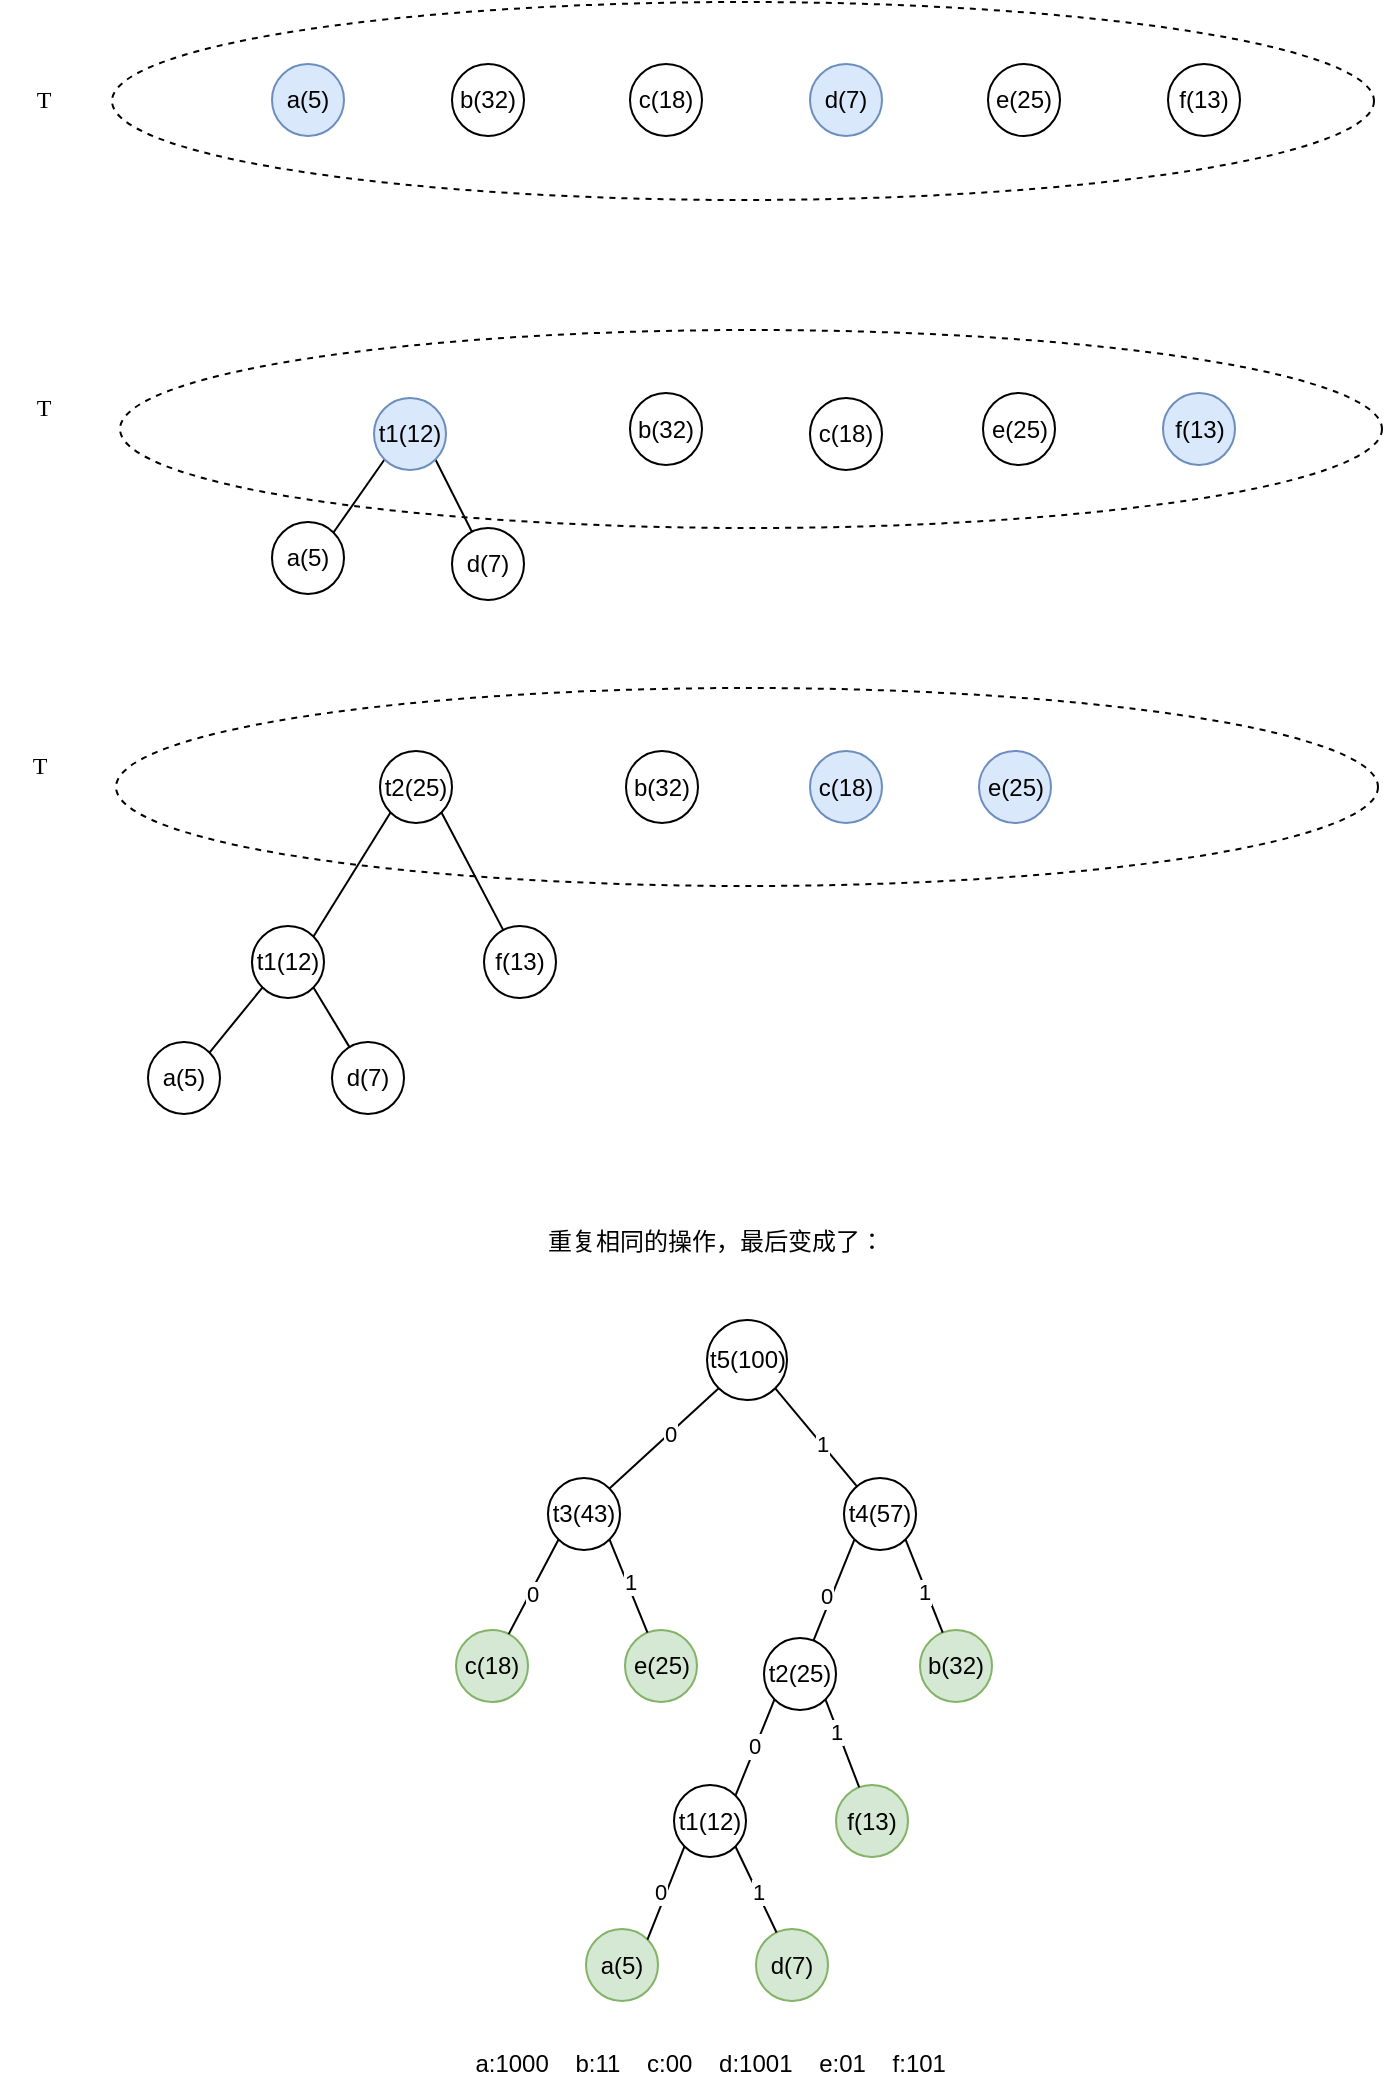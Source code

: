 <mxfile version="14.9.3" type="github">
  <diagram id="xWvH_2XtD0ztX-XZVG8I" name="第 1 页">
    <mxGraphModel dx="919" dy="453" grid="0" gridSize="10" guides="1" tooltips="1" connect="1" arrows="1" fold="1" page="1" pageScale="1" pageWidth="827" pageHeight="1169" math="0" shadow="0">
      <root>
        <mxCell id="0" />
        <mxCell id="1" parent="0" />
        <mxCell id="SGy9ina3q4Tt7oIruu-C-11" value="" style="ellipse;whiteSpace=wrap;html=1;fillColor=none;dashed=1;" vertex="1" parent="1">
          <mxGeometry x="94" y="218" width="631" height="99" as="geometry" />
        </mxCell>
        <mxCell id="SGy9ina3q4Tt7oIruu-C-19" value="" style="ellipse;whiteSpace=wrap;html=1;fillColor=none;dashed=1;" vertex="1" parent="1">
          <mxGeometry x="98" y="382" width="631" height="99" as="geometry" />
        </mxCell>
        <mxCell id="SGy9ina3q4Tt7oIruu-C-1" value="a(5)&lt;br&gt;" style="ellipse;whiteSpace=wrap;html=1;aspect=fixed;fillColor=#dae8fc;strokeColor=#6c8ebf;" vertex="1" parent="1">
          <mxGeometry x="174" y="249" width="36" height="36" as="geometry" />
        </mxCell>
        <mxCell id="SGy9ina3q4Tt7oIruu-C-6" value="b(32)" style="ellipse;whiteSpace=wrap;html=1;aspect=fixed;" vertex="1" parent="1">
          <mxGeometry x="264" y="249" width="36" height="36" as="geometry" />
        </mxCell>
        <mxCell id="SGy9ina3q4Tt7oIruu-C-7" value="c(18)" style="ellipse;whiteSpace=wrap;html=1;aspect=fixed;" vertex="1" parent="1">
          <mxGeometry x="353" y="249" width="36" height="36" as="geometry" />
        </mxCell>
        <mxCell id="SGy9ina3q4Tt7oIruu-C-8" value="d(7)" style="ellipse;whiteSpace=wrap;html=1;aspect=fixed;fillColor=#dae8fc;strokeColor=#6c8ebf;" vertex="1" parent="1">
          <mxGeometry x="443" y="249" width="36" height="36" as="geometry" />
        </mxCell>
        <mxCell id="SGy9ina3q4Tt7oIruu-C-9" value="e(25)" style="ellipse;whiteSpace=wrap;html=1;aspect=fixed;" vertex="1" parent="1">
          <mxGeometry x="532" y="249" width="36" height="36" as="geometry" />
        </mxCell>
        <mxCell id="SGy9ina3q4Tt7oIruu-C-10" value="f(13)" style="ellipse;whiteSpace=wrap;html=1;aspect=fixed;" vertex="1" parent="1">
          <mxGeometry x="622" y="249" width="36" height="36" as="geometry" />
        </mxCell>
        <mxCell id="SGy9ina3q4Tt7oIruu-C-12" value="&lt;font face=&quot;Comic Sans MS&quot;&gt;T&lt;/font&gt;" style="text;html=1;strokeColor=none;fillColor=none;align=center;verticalAlign=middle;whiteSpace=wrap;rounded=0;dashed=1;" vertex="1" parent="1">
          <mxGeometry x="40" y="257" width="40" height="20" as="geometry" />
        </mxCell>
        <mxCell id="SGy9ina3q4Tt7oIruu-C-13" value="a(5)&lt;br&gt;" style="ellipse;whiteSpace=wrap;html=1;aspect=fixed;" vertex="1" parent="1">
          <mxGeometry x="174" y="478" width="36" height="36" as="geometry" />
        </mxCell>
        <mxCell id="SGy9ina3q4Tt7oIruu-C-14" value="b(32)" style="ellipse;whiteSpace=wrap;html=1;aspect=fixed;" vertex="1" parent="1">
          <mxGeometry x="353" y="413.5" width="36" height="36" as="geometry" />
        </mxCell>
        <mxCell id="SGy9ina3q4Tt7oIruu-C-15" value="c(18)" style="ellipse;whiteSpace=wrap;html=1;aspect=fixed;" vertex="1" parent="1">
          <mxGeometry x="443" y="416" width="36" height="36" as="geometry" />
        </mxCell>
        <mxCell id="SGy9ina3q4Tt7oIruu-C-16" value="d(7)" style="ellipse;whiteSpace=wrap;html=1;aspect=fixed;" vertex="1" parent="1">
          <mxGeometry x="264" y="481" width="36" height="36" as="geometry" />
        </mxCell>
        <mxCell id="SGy9ina3q4Tt7oIruu-C-17" value="e(25)" style="ellipse;whiteSpace=wrap;html=1;aspect=fixed;" vertex="1" parent="1">
          <mxGeometry x="529.5" y="413.5" width="36" height="36" as="geometry" />
        </mxCell>
        <mxCell id="SGy9ina3q4Tt7oIruu-C-18" value="f(13)" style="ellipse;whiteSpace=wrap;html=1;aspect=fixed;fillColor=#dae8fc;strokeColor=#6c8ebf;" vertex="1" parent="1">
          <mxGeometry x="619.5" y="413.5" width="36" height="36" as="geometry" />
        </mxCell>
        <mxCell id="SGy9ina3q4Tt7oIruu-C-20" value="&lt;font face=&quot;Comic Sans MS&quot;&gt;T&lt;/font&gt;" style="text;html=1;strokeColor=none;fillColor=none;align=center;verticalAlign=middle;whiteSpace=wrap;rounded=0;dashed=1;" vertex="1" parent="1">
          <mxGeometry x="40" y="411" width="40" height="20" as="geometry" />
        </mxCell>
        <mxCell id="SGy9ina3q4Tt7oIruu-C-22" style="rounded=0;orthogonalLoop=1;jettySize=auto;html=1;exitX=0;exitY=1;exitDx=0;exitDy=0;entryX=1;entryY=0;entryDx=0;entryDy=0;startArrow=none;startFill=0;endArrow=none;endFill=0;" edge="1" parent="1" source="SGy9ina3q4Tt7oIruu-C-21" target="SGy9ina3q4Tt7oIruu-C-13">
          <mxGeometry relative="1" as="geometry" />
        </mxCell>
        <mxCell id="SGy9ina3q4Tt7oIruu-C-23" style="edgeStyle=none;rounded=0;orthogonalLoop=1;jettySize=auto;html=1;exitX=1;exitY=1;exitDx=0;exitDy=0;startArrow=none;startFill=0;endArrow=none;endFill=0;" edge="1" parent="1" source="SGy9ina3q4Tt7oIruu-C-21" target="SGy9ina3q4Tt7oIruu-C-16">
          <mxGeometry relative="1" as="geometry" />
        </mxCell>
        <mxCell id="SGy9ina3q4Tt7oIruu-C-21" value="t1(12)" style="ellipse;whiteSpace=wrap;html=1;aspect=fixed;fillColor=#dae8fc;strokeColor=#6c8ebf;" vertex="1" parent="1">
          <mxGeometry x="225" y="416" width="36" height="36" as="geometry" />
        </mxCell>
        <mxCell id="SGy9ina3q4Tt7oIruu-C-24" value="" style="ellipse;whiteSpace=wrap;html=1;fillColor=none;dashed=1;" vertex="1" parent="1">
          <mxGeometry x="96" y="561" width="631" height="99" as="geometry" />
        </mxCell>
        <mxCell id="SGy9ina3q4Tt7oIruu-C-25" value="a(5)&lt;br&gt;" style="ellipse;whiteSpace=wrap;html=1;aspect=fixed;" vertex="1" parent="1">
          <mxGeometry x="112" y="738" width="36" height="36" as="geometry" />
        </mxCell>
        <mxCell id="SGy9ina3q4Tt7oIruu-C-26" value="b(32)" style="ellipse;whiteSpace=wrap;html=1;aspect=fixed;" vertex="1" parent="1">
          <mxGeometry x="351" y="592.5" width="36" height="36" as="geometry" />
        </mxCell>
        <mxCell id="SGy9ina3q4Tt7oIruu-C-27" value="c(18)" style="ellipse;whiteSpace=wrap;html=1;aspect=fixed;fillColor=#dae8fc;strokeColor=#6c8ebf;" vertex="1" parent="1">
          <mxGeometry x="443" y="592.5" width="36" height="36" as="geometry" />
        </mxCell>
        <mxCell id="SGy9ina3q4Tt7oIruu-C-28" value="d(7)" style="ellipse;whiteSpace=wrap;html=1;aspect=fixed;" vertex="1" parent="1">
          <mxGeometry x="204" y="738" width="36" height="36" as="geometry" />
        </mxCell>
        <mxCell id="SGy9ina3q4Tt7oIruu-C-29" value="e(25)" style="ellipse;whiteSpace=wrap;html=1;aspect=fixed;fillColor=#dae8fc;strokeColor=#6c8ebf;" vertex="1" parent="1">
          <mxGeometry x="527.5" y="592.5" width="36" height="36" as="geometry" />
        </mxCell>
        <mxCell id="SGy9ina3q4Tt7oIruu-C-30" value="f(13)" style="ellipse;whiteSpace=wrap;html=1;aspect=fixed;" vertex="1" parent="1">
          <mxGeometry x="280" y="680" width="36" height="36" as="geometry" />
        </mxCell>
        <mxCell id="SGy9ina3q4Tt7oIruu-C-31" value="&lt;font face=&quot;Comic Sans MS&quot;&gt;T&lt;/font&gt;" style="text;html=1;strokeColor=none;fillColor=none;align=center;verticalAlign=middle;whiteSpace=wrap;rounded=0;dashed=1;" vertex="1" parent="1">
          <mxGeometry x="38" y="590" width="40" height="20" as="geometry" />
        </mxCell>
        <mxCell id="SGy9ina3q4Tt7oIruu-C-32" style="rounded=0;orthogonalLoop=1;jettySize=auto;html=1;exitX=0;exitY=1;exitDx=0;exitDy=0;entryX=1;entryY=0;entryDx=0;entryDy=0;startArrow=none;startFill=0;endArrow=none;endFill=0;" edge="1" parent="1" source="SGy9ina3q4Tt7oIruu-C-34" target="SGy9ina3q4Tt7oIruu-C-25">
          <mxGeometry relative="1" as="geometry" />
        </mxCell>
        <mxCell id="SGy9ina3q4Tt7oIruu-C-33" style="edgeStyle=none;rounded=0;orthogonalLoop=1;jettySize=auto;html=1;exitX=1;exitY=1;exitDx=0;exitDy=0;startArrow=none;startFill=0;endArrow=none;endFill=0;" edge="1" parent="1" source="SGy9ina3q4Tt7oIruu-C-34" target="SGy9ina3q4Tt7oIruu-C-28">
          <mxGeometry relative="1" as="geometry" />
        </mxCell>
        <mxCell id="SGy9ina3q4Tt7oIruu-C-34" value="t1(12)" style="ellipse;whiteSpace=wrap;html=1;aspect=fixed;" vertex="1" parent="1">
          <mxGeometry x="164" y="680" width="36" height="36" as="geometry" />
        </mxCell>
        <mxCell id="SGy9ina3q4Tt7oIruu-C-47" style="edgeStyle=none;rounded=0;orthogonalLoop=1;jettySize=auto;html=1;exitX=0;exitY=1;exitDx=0;exitDy=0;entryX=1;entryY=0;entryDx=0;entryDy=0;startArrow=none;startFill=0;endArrow=none;endFill=0;" edge="1" parent="1" source="SGy9ina3q4Tt7oIruu-C-46" target="SGy9ina3q4Tt7oIruu-C-34">
          <mxGeometry relative="1" as="geometry" />
        </mxCell>
        <mxCell id="SGy9ina3q4Tt7oIruu-C-48" style="edgeStyle=none;rounded=0;orthogonalLoop=1;jettySize=auto;html=1;exitX=1;exitY=1;exitDx=0;exitDy=0;startArrow=none;startFill=0;endArrow=none;endFill=0;" edge="1" parent="1" source="SGy9ina3q4Tt7oIruu-C-46" target="SGy9ina3q4Tt7oIruu-C-30">
          <mxGeometry relative="1" as="geometry" />
        </mxCell>
        <mxCell id="SGy9ina3q4Tt7oIruu-C-46" value="t2(25)" style="ellipse;whiteSpace=wrap;html=1;aspect=fixed;" vertex="1" parent="1">
          <mxGeometry x="228" y="592.5" width="36" height="36" as="geometry" />
        </mxCell>
        <mxCell id="SGy9ina3q4Tt7oIruu-C-49" value="重复相同的操作，最后变成了：" style="text;html=1;strokeColor=none;fillColor=none;align=center;verticalAlign=middle;whiteSpace=wrap;rounded=0;dashed=1;" vertex="1" parent="1">
          <mxGeometry x="304" y="828" width="184" height="20" as="geometry" />
        </mxCell>
        <mxCell id="SGy9ina3q4Tt7oIruu-C-50" value="a(5)&lt;br&gt;" style="ellipse;whiteSpace=wrap;html=1;aspect=fixed;fillColor=#d5e8d4;strokeColor=#82b366;" vertex="1" parent="1">
          <mxGeometry x="331" y="1181.5" width="36" height="36" as="geometry" />
        </mxCell>
        <mxCell id="SGy9ina3q4Tt7oIruu-C-51" value="b(32)" style="ellipse;whiteSpace=wrap;html=1;aspect=fixed;fillColor=#d5e8d4;strokeColor=#82b366;" vertex="1" parent="1">
          <mxGeometry x="498" y="1032" width="36" height="36" as="geometry" />
        </mxCell>
        <mxCell id="SGy9ina3q4Tt7oIruu-C-52" value="c(18)" style="ellipse;whiteSpace=wrap;html=1;aspect=fixed;fillColor=#d5e8d4;strokeColor=#82b366;" vertex="1" parent="1">
          <mxGeometry x="266" y="1032" width="36" height="36" as="geometry" />
        </mxCell>
        <mxCell id="SGy9ina3q4Tt7oIruu-C-53" value="d(7)" style="ellipse;whiteSpace=wrap;html=1;aspect=fixed;fillColor=#d5e8d4;strokeColor=#82b366;" vertex="1" parent="1">
          <mxGeometry x="416" y="1181.5" width="36" height="36" as="geometry" />
        </mxCell>
        <mxCell id="SGy9ina3q4Tt7oIruu-C-54" value="e(25)" style="ellipse;whiteSpace=wrap;html=1;aspect=fixed;fillColor=#d5e8d4;strokeColor=#82b366;" vertex="1" parent="1">
          <mxGeometry x="350.5" y="1032" width="36" height="36" as="geometry" />
        </mxCell>
        <mxCell id="SGy9ina3q4Tt7oIruu-C-55" value="f(13)" style="ellipse;whiteSpace=wrap;html=1;aspect=fixed;fillColor=#d5e8d4;strokeColor=#82b366;" vertex="1" parent="1">
          <mxGeometry x="456" y="1109.5" width="36" height="36" as="geometry" />
        </mxCell>
        <mxCell id="SGy9ina3q4Tt7oIruu-C-61" style="edgeStyle=none;rounded=0;orthogonalLoop=1;jettySize=auto;html=1;exitX=0;exitY=1;exitDx=0;exitDy=0;entryX=1;entryY=0;entryDx=0;entryDy=0;startArrow=none;startFill=0;endArrow=none;endFill=0;" edge="1" parent="1" source="SGy9ina3q4Tt7oIruu-C-56" target="SGy9ina3q4Tt7oIruu-C-50">
          <mxGeometry relative="1" as="geometry" />
        </mxCell>
        <mxCell id="SGy9ina3q4Tt7oIruu-C-78" value="0" style="edgeLabel;html=1;align=center;verticalAlign=middle;resizable=0;points=[];" vertex="1" connectable="0" parent="SGy9ina3q4Tt7oIruu-C-61">
          <mxGeometry x="0.021" y="-3" relative="1" as="geometry">
            <mxPoint as="offset" />
          </mxGeometry>
        </mxCell>
        <mxCell id="SGy9ina3q4Tt7oIruu-C-62" style="edgeStyle=none;rounded=0;orthogonalLoop=1;jettySize=auto;html=1;exitX=1;exitY=1;exitDx=0;exitDy=0;startArrow=none;startFill=0;endArrow=none;endFill=0;" edge="1" parent="1" source="SGy9ina3q4Tt7oIruu-C-56" target="SGy9ina3q4Tt7oIruu-C-53">
          <mxGeometry relative="1" as="geometry" />
        </mxCell>
        <mxCell id="SGy9ina3q4Tt7oIruu-C-77" value="1" style="edgeLabel;html=1;align=center;verticalAlign=middle;resizable=0;points=[];" vertex="1" connectable="0" parent="SGy9ina3q4Tt7oIruu-C-62">
          <mxGeometry x="0.054" relative="1" as="geometry">
            <mxPoint as="offset" />
          </mxGeometry>
        </mxCell>
        <mxCell id="SGy9ina3q4Tt7oIruu-C-56" value="t1(12)" style="ellipse;whiteSpace=wrap;html=1;aspect=fixed;" vertex="1" parent="1">
          <mxGeometry x="375" y="1109.5" width="36" height="36" as="geometry" />
        </mxCell>
        <mxCell id="SGy9ina3q4Tt7oIruu-C-59" style="edgeStyle=none;rounded=0;orthogonalLoop=1;jettySize=auto;html=1;exitX=0;exitY=1;exitDx=0;exitDy=0;entryX=1;entryY=0;entryDx=0;entryDy=0;startArrow=none;startFill=0;endArrow=none;endFill=0;" edge="1" parent="1" source="SGy9ina3q4Tt7oIruu-C-57" target="SGy9ina3q4Tt7oIruu-C-56">
          <mxGeometry relative="1" as="geometry" />
        </mxCell>
        <mxCell id="SGy9ina3q4Tt7oIruu-C-79" value="0" style="edgeLabel;html=1;align=center;verticalAlign=middle;resizable=0;points=[];" vertex="1" connectable="0" parent="SGy9ina3q4Tt7oIruu-C-59">
          <mxGeometry x="-0.031" y="-1" relative="1" as="geometry">
            <mxPoint as="offset" />
          </mxGeometry>
        </mxCell>
        <mxCell id="SGy9ina3q4Tt7oIruu-C-60" style="edgeStyle=none;rounded=0;orthogonalLoop=1;jettySize=auto;html=1;exitX=1;exitY=1;exitDx=0;exitDy=0;startArrow=none;startFill=0;endArrow=none;endFill=0;" edge="1" parent="1" source="SGy9ina3q4Tt7oIruu-C-57" target="SGy9ina3q4Tt7oIruu-C-55">
          <mxGeometry relative="1" as="geometry" />
        </mxCell>
        <mxCell id="SGy9ina3q4Tt7oIruu-C-76" value="1" style="edgeLabel;html=1;align=center;verticalAlign=middle;resizable=0;points=[];" vertex="1" connectable="0" parent="SGy9ina3q4Tt7oIruu-C-60">
          <mxGeometry x="-0.269" y="-1" relative="1" as="geometry">
            <mxPoint as="offset" />
          </mxGeometry>
        </mxCell>
        <mxCell id="SGy9ina3q4Tt7oIruu-C-57" value="t2(25)" style="ellipse;whiteSpace=wrap;html=1;aspect=fixed;" vertex="1" parent="1">
          <mxGeometry x="420" y="1036" width="36" height="36" as="geometry" />
        </mxCell>
        <mxCell id="SGy9ina3q4Tt7oIruu-C-63" style="edgeStyle=none;rounded=0;orthogonalLoop=1;jettySize=auto;html=1;exitX=0;exitY=1;exitDx=0;exitDy=0;startArrow=none;startFill=0;endArrow=none;endFill=0;" edge="1" parent="1" source="SGy9ina3q4Tt7oIruu-C-58" target="SGy9ina3q4Tt7oIruu-C-52">
          <mxGeometry relative="1" as="geometry" />
        </mxCell>
        <mxCell id="SGy9ina3q4Tt7oIruu-C-73" value="0" style="edgeLabel;html=1;align=center;verticalAlign=middle;resizable=0;points=[];" vertex="1" connectable="0" parent="SGy9ina3q4Tt7oIruu-C-63">
          <mxGeometry x="0.117" y="1" relative="1" as="geometry">
            <mxPoint as="offset" />
          </mxGeometry>
        </mxCell>
        <mxCell id="SGy9ina3q4Tt7oIruu-C-64" style="edgeStyle=none;rounded=0;orthogonalLoop=1;jettySize=auto;html=1;exitX=1;exitY=1;exitDx=0;exitDy=0;startArrow=none;startFill=0;endArrow=none;endFill=0;" edge="1" parent="1" source="SGy9ina3q4Tt7oIruu-C-58" target="SGy9ina3q4Tt7oIruu-C-54">
          <mxGeometry relative="1" as="geometry" />
        </mxCell>
        <mxCell id="SGy9ina3q4Tt7oIruu-C-74" value="1" style="edgeLabel;html=1;align=center;verticalAlign=middle;resizable=0;points=[];" vertex="1" connectable="0" parent="SGy9ina3q4Tt7oIruu-C-64">
          <mxGeometry x="-0.061" y="1" relative="1" as="geometry">
            <mxPoint as="offset" />
          </mxGeometry>
        </mxCell>
        <mxCell id="SGy9ina3q4Tt7oIruu-C-58" value="t3(43)" style="ellipse;whiteSpace=wrap;html=1;aspect=fixed;" vertex="1" parent="1">
          <mxGeometry x="312" y="956" width="36" height="36" as="geometry" />
        </mxCell>
        <mxCell id="SGy9ina3q4Tt7oIruu-C-66" style="edgeStyle=none;rounded=0;orthogonalLoop=1;jettySize=auto;html=1;exitX=0;exitY=1;exitDx=0;exitDy=0;startArrow=none;startFill=0;endArrow=none;endFill=0;" edge="1" parent="1" source="SGy9ina3q4Tt7oIruu-C-65" target="SGy9ina3q4Tt7oIruu-C-57">
          <mxGeometry relative="1" as="geometry" />
        </mxCell>
        <mxCell id="SGy9ina3q4Tt7oIruu-C-80" value="0" style="edgeLabel;html=1;align=center;verticalAlign=middle;resizable=0;points=[];" vertex="1" connectable="0" parent="SGy9ina3q4Tt7oIruu-C-66">
          <mxGeometry x="0.134" y="-3" relative="1" as="geometry">
            <mxPoint as="offset" />
          </mxGeometry>
        </mxCell>
        <mxCell id="SGy9ina3q4Tt7oIruu-C-67" style="edgeStyle=none;rounded=0;orthogonalLoop=1;jettySize=auto;html=1;exitX=1;exitY=1;exitDx=0;exitDy=0;startArrow=none;startFill=0;endArrow=none;endFill=0;" edge="1" parent="1" source="SGy9ina3q4Tt7oIruu-C-65" target="SGy9ina3q4Tt7oIruu-C-51">
          <mxGeometry relative="1" as="geometry" />
        </mxCell>
        <mxCell id="SGy9ina3q4Tt7oIruu-C-75" value="1" style="edgeLabel;html=1;align=center;verticalAlign=middle;resizable=0;points=[];" vertex="1" connectable="0" parent="SGy9ina3q4Tt7oIruu-C-67">
          <mxGeometry x="0.091" y="-1" relative="1" as="geometry">
            <mxPoint as="offset" />
          </mxGeometry>
        </mxCell>
        <mxCell id="SGy9ina3q4Tt7oIruu-C-65" value="t4(57)" style="ellipse;whiteSpace=wrap;html=1;aspect=fixed;" vertex="1" parent="1">
          <mxGeometry x="460" y="956" width="36" height="36" as="geometry" />
        </mxCell>
        <mxCell id="SGy9ina3q4Tt7oIruu-C-69" style="edgeStyle=none;rounded=0;orthogonalLoop=1;jettySize=auto;html=1;exitX=0;exitY=1;exitDx=0;exitDy=0;entryX=1;entryY=0;entryDx=0;entryDy=0;startArrow=none;startFill=0;endArrow=none;endFill=0;" edge="1" parent="1" source="SGy9ina3q4Tt7oIruu-C-68" target="SGy9ina3q4Tt7oIruu-C-58">
          <mxGeometry relative="1" as="geometry" />
        </mxCell>
        <mxCell id="SGy9ina3q4Tt7oIruu-C-71" value="0" style="edgeLabel;html=1;align=center;verticalAlign=middle;resizable=0;points=[];" vertex="1" connectable="0" parent="SGy9ina3q4Tt7oIruu-C-69">
          <mxGeometry x="-0.092" relative="1" as="geometry">
            <mxPoint as="offset" />
          </mxGeometry>
        </mxCell>
        <mxCell id="SGy9ina3q4Tt7oIruu-C-70" style="edgeStyle=none;rounded=0;orthogonalLoop=1;jettySize=auto;html=1;exitX=1;exitY=1;exitDx=0;exitDy=0;startArrow=none;startFill=0;endArrow=none;endFill=0;" edge="1" parent="1" source="SGy9ina3q4Tt7oIruu-C-68" target="SGy9ina3q4Tt7oIruu-C-65">
          <mxGeometry relative="1" as="geometry" />
        </mxCell>
        <mxCell id="SGy9ina3q4Tt7oIruu-C-72" value="1" style="edgeLabel;html=1;align=center;verticalAlign=middle;resizable=0;points=[];" vertex="1" connectable="0" parent="SGy9ina3q4Tt7oIruu-C-70">
          <mxGeometry x="0.11" relative="1" as="geometry">
            <mxPoint as="offset" />
          </mxGeometry>
        </mxCell>
        <mxCell id="SGy9ina3q4Tt7oIruu-C-68" value="t5(100)" style="ellipse;whiteSpace=wrap;html=1;aspect=fixed;" vertex="1" parent="1">
          <mxGeometry x="391.5" y="877" width="40" height="40" as="geometry" />
        </mxCell>
        <mxCell id="SGy9ina3q4Tt7oIruu-C-81" value="a:1000&amp;nbsp; &amp;nbsp; b:11&amp;nbsp; &amp;nbsp; c:00&amp;nbsp; &amp;nbsp; d:1001&amp;nbsp; &amp;nbsp; e:01&amp;nbsp; &amp;nbsp; f:101&amp;nbsp;" style="text;html=1;strokeColor=none;fillColor=none;align=center;verticalAlign=middle;whiteSpace=wrap;rounded=0;dashed=1;" vertex="1" parent="1">
          <mxGeometry x="256" y="1239" width="278" height="20" as="geometry" />
        </mxCell>
      </root>
    </mxGraphModel>
  </diagram>
</mxfile>
